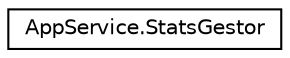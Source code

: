 digraph "Representación gráfica de la clase"
{
 // LATEX_PDF_SIZE
  edge [fontname="Helvetica",fontsize="10",labelfontname="Helvetica",labelfontsize="10"];
  node [fontname="Helvetica",fontsize="10",shape=record];
  rankdir="LR";
  Node0 [label="AppService.StatsGestor",height=0.2,width=0.4,color="black", fillcolor="white", style="filled",URL="$class_app_service_1_1_stats_gestor.html",tooltip=" "];
}
